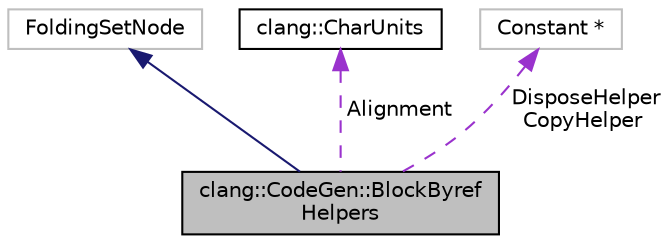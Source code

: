 digraph "clang::CodeGen::BlockByrefHelpers"
{
 // LATEX_PDF_SIZE
  bgcolor="transparent";
  edge [fontname="Helvetica",fontsize="10",labelfontname="Helvetica",labelfontsize="10"];
  node [fontname="Helvetica",fontsize="10",shape=record];
  Node1 [label="clang::CodeGen::BlockByref\lHelpers",height=0.2,width=0.4,color="black", fillcolor="grey75", style="filled", fontcolor="black",tooltip="A pair of helper functions for a __block variable."];
  Node2 -> Node1 [dir="back",color="midnightblue",fontsize="10",style="solid",fontname="Helvetica"];
  Node2 [label="FoldingSetNode",height=0.2,width=0.4,color="grey75",tooltip=" "];
  Node3 -> Node1 [dir="back",color="darkorchid3",fontsize="10",style="dashed",label=" Alignment" ,fontname="Helvetica"];
  Node3 [label="clang::CharUnits",height=0.2,width=0.4,color="black",URL="$classclang_1_1CharUnits.html",tooltip="CharUnits - This is an opaque type for sizes expressed in character units."];
  Node4 -> Node1 [dir="back",color="darkorchid3",fontsize="10",style="dashed",label=" DisposeHelper\nCopyHelper" ,fontname="Helvetica"];
  Node4 [label="Constant *",height=0.2,width=0.4,color="grey75",tooltip=" "];
}
